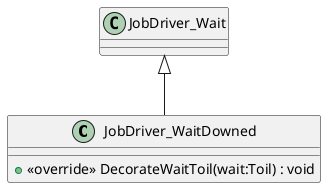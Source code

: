 @startuml
class JobDriver_WaitDowned {
    + <<override>> DecorateWaitToil(wait:Toil) : void
}
JobDriver_Wait <|-- JobDriver_WaitDowned
@enduml
